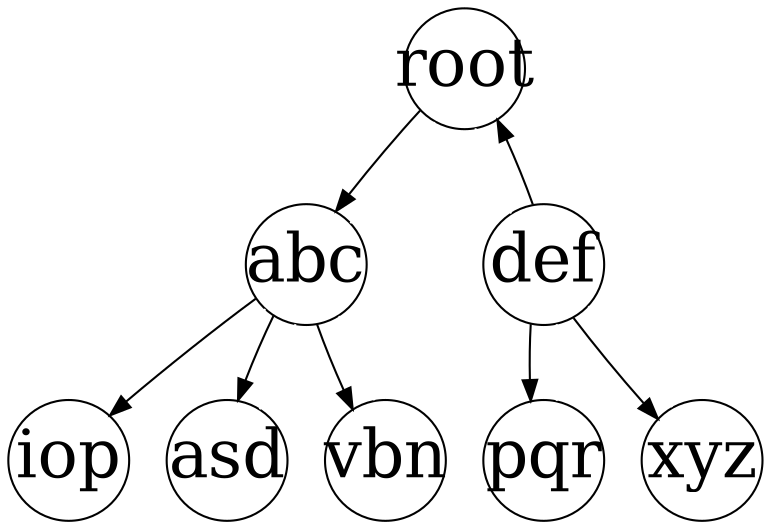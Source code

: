 digraph G {
  { 
   center = true      
   node [margin=0 fontcolor=black fontsize=32 width=0.8 shape=circle style=filled]
    root [fillcolor=white fixedsize=true]
    abc [fillcolor=white fixedsize=shape]
    def [fillcolor=white fixedsize=true]
    iop [fillcolor=white fixedsize=true]
    asd [fillcolor=white fixedsize=true]
    vbn [fillcolor=white fixedsize=true]
    pqr [fillcolor=white fixedsize=shape]
    xyz [fillcolor=white fixedsize=shape]
  }
     root -> abc 
     root -> def [dir=none color="white"]
     abc -> root [dir=none color="white"]
     def -> root 
     abc -> {iop asd vbn}
     {iop asd vbn} -> abc [dir=none color="white"]
     def -> {pqr xyz} 
    {pqr xyz} -> def [dir=none color="white"]
}
